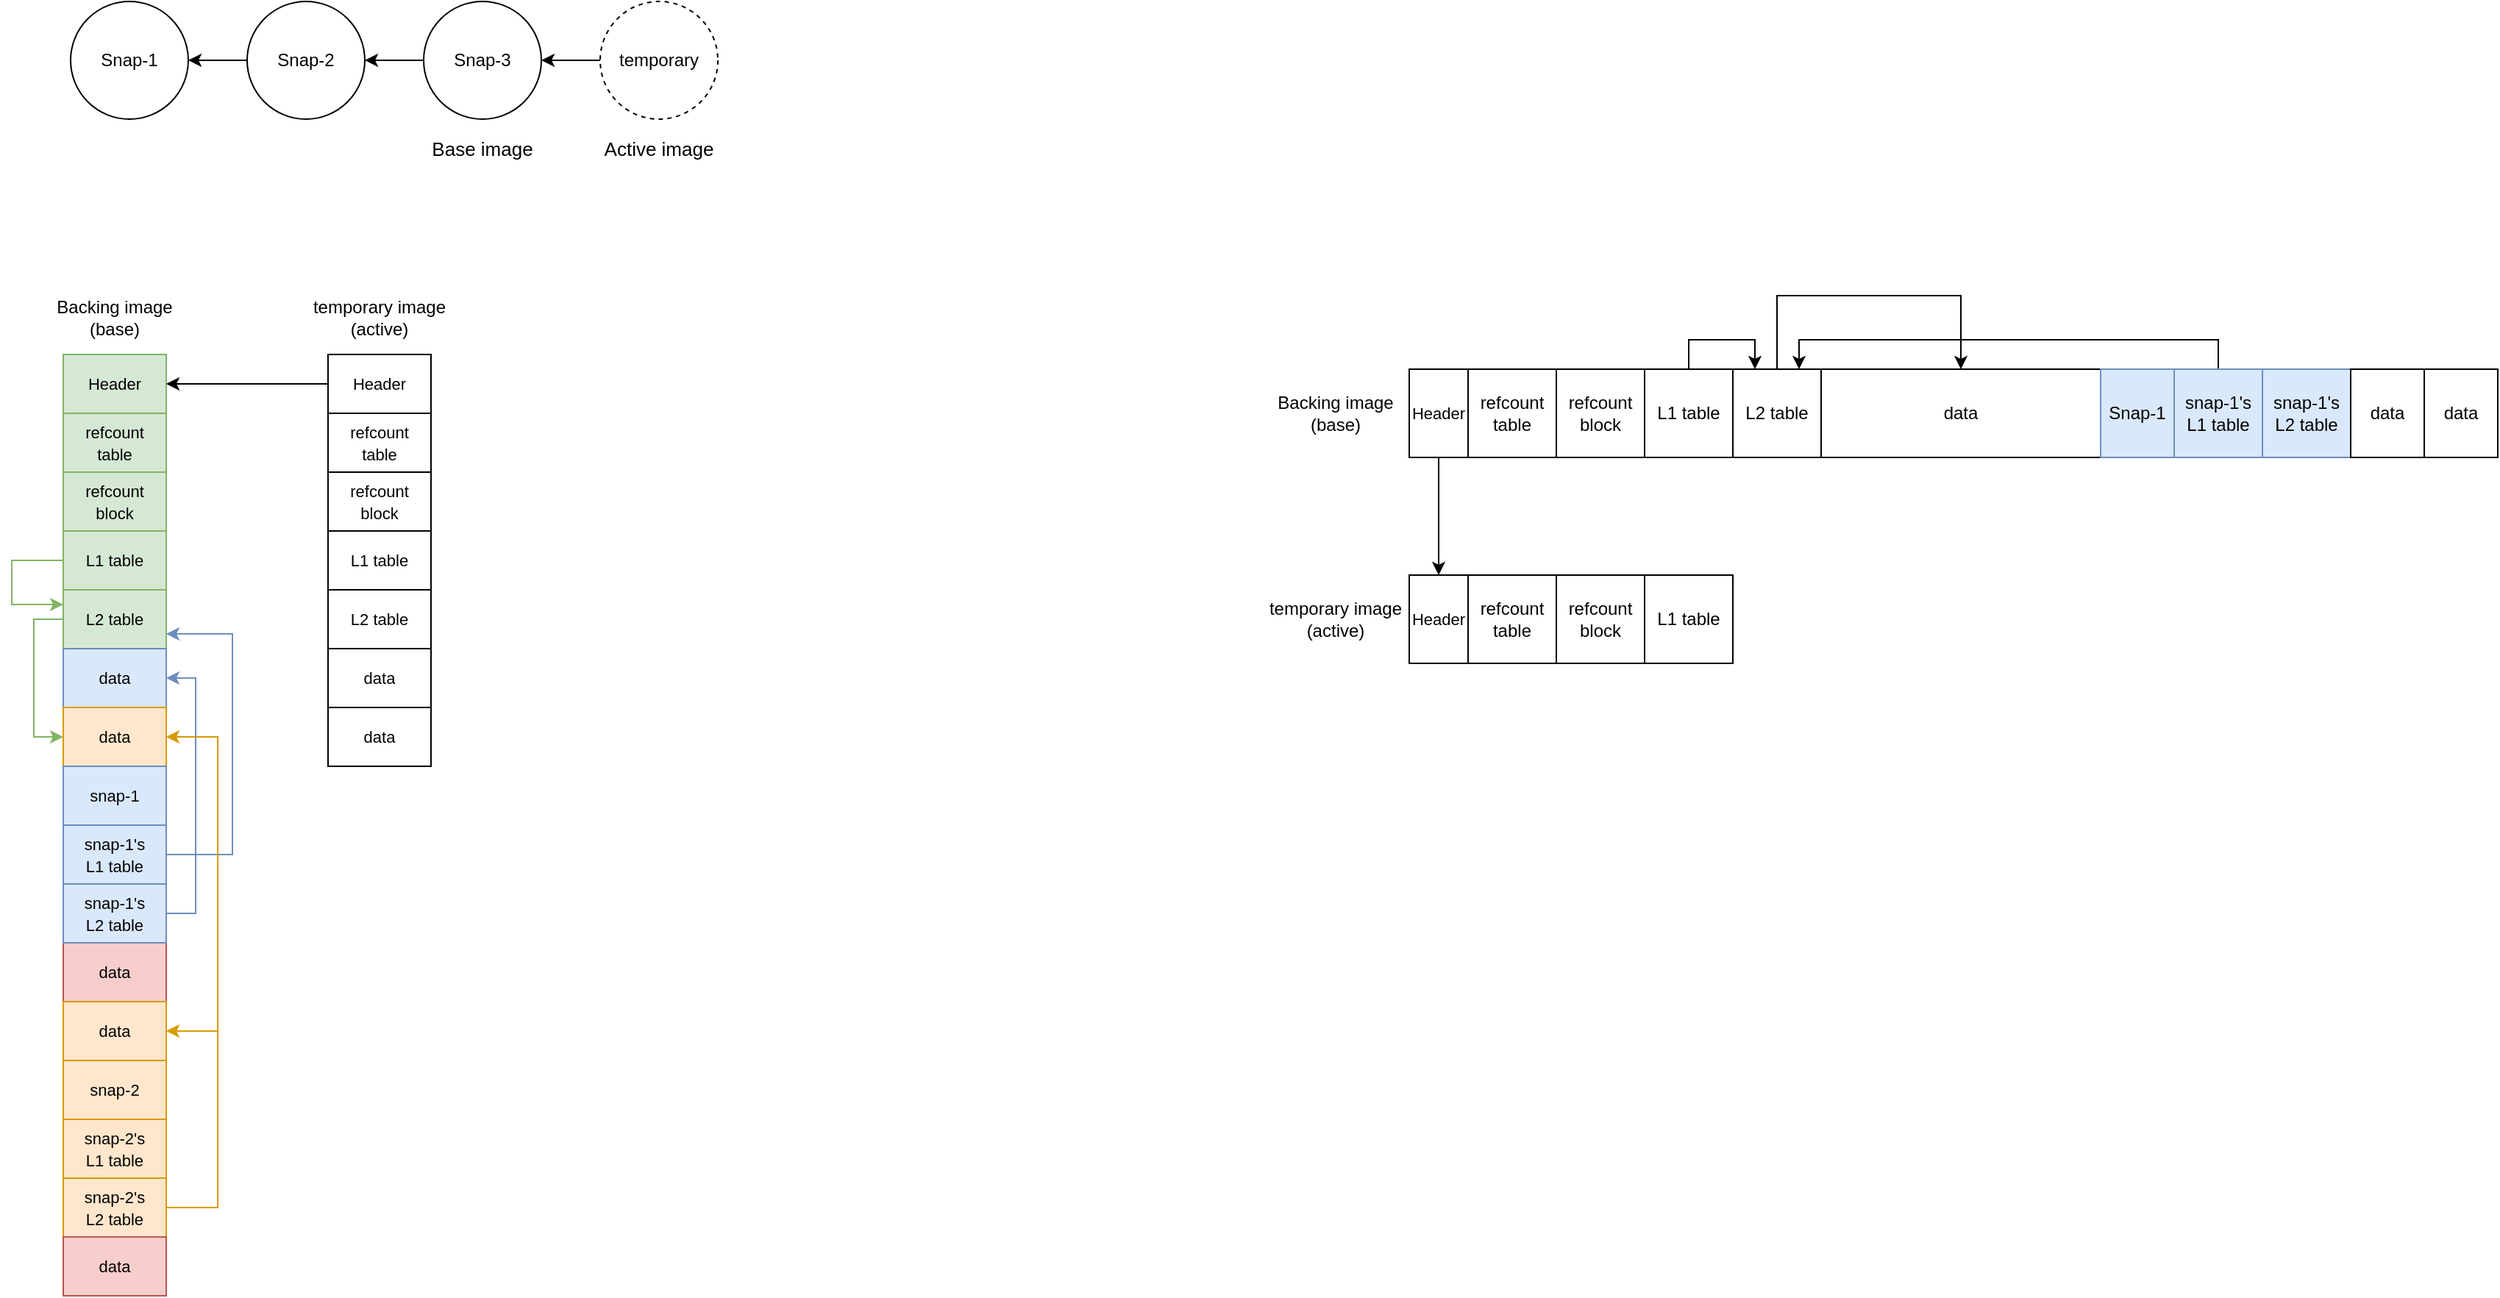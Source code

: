 <mxfile version="22.1.15" type="github">
  <diagram name="Page-1" id="ip2V91-t0S0FPxhZ_m5-">
    <mxGraphModel dx="1033" dy="1068" grid="1" gridSize="10" guides="1" tooltips="1" connect="1" arrows="1" fold="1" page="1" pageScale="1" pageWidth="850" pageHeight="1100" math="0" shadow="0">
      <root>
        <mxCell id="0" />
        <mxCell id="1" parent="0" />
        <mxCell id="wI0rlVzmMDE5mdzokUml-1" value="Snap-1" style="ellipse;whiteSpace=wrap;html=1;aspect=fixed;" parent="1" vertex="1">
          <mxGeometry x="80" y="80" width="80" height="80" as="geometry" />
        </mxCell>
        <mxCell id="wI0rlVzmMDE5mdzokUml-5" value="" style="edgeStyle=orthogonalEdgeStyle;rounded=0;orthogonalLoop=1;jettySize=auto;html=1;" parent="1" source="wI0rlVzmMDE5mdzokUml-2" target="wI0rlVzmMDE5mdzokUml-1" edge="1">
          <mxGeometry relative="1" as="geometry" />
        </mxCell>
        <mxCell id="wI0rlVzmMDE5mdzokUml-2" value="Snap-2" style="ellipse;whiteSpace=wrap;html=1;aspect=fixed;" parent="1" vertex="1">
          <mxGeometry x="200" y="80" width="80" height="80" as="geometry" />
        </mxCell>
        <mxCell id="wI0rlVzmMDE5mdzokUml-4" value="" style="edgeStyle=orthogonalEdgeStyle;rounded=0;orthogonalLoop=1;jettySize=auto;html=1;" parent="1" source="wI0rlVzmMDE5mdzokUml-3" target="wI0rlVzmMDE5mdzokUml-2" edge="1">
          <mxGeometry relative="1" as="geometry" />
        </mxCell>
        <mxCell id="wI0rlVzmMDE5mdzokUml-3" value="Snap-3" style="ellipse;whiteSpace=wrap;html=1;aspect=fixed;" parent="1" vertex="1">
          <mxGeometry x="320" y="80" width="80" height="80" as="geometry" />
        </mxCell>
        <mxCell id="wI0rlVzmMDE5mdzokUml-9" value="&lt;font style=&quot;font-size: 13px;&quot;&gt;Base image&lt;/font&gt;" style="text;html=1;strokeColor=none;fillColor=none;align=center;verticalAlign=middle;whiteSpace=wrap;rounded=0;" parent="1" vertex="1">
          <mxGeometry x="320" y="160" width="80" height="40" as="geometry" />
        </mxCell>
        <mxCell id="wI0rlVzmMDE5mdzokUml-11" value="" style="edgeStyle=orthogonalEdgeStyle;rounded=0;orthogonalLoop=1;jettySize=auto;html=1;" parent="1" source="wI0rlVzmMDE5mdzokUml-10" target="wI0rlVzmMDE5mdzokUml-3" edge="1">
          <mxGeometry relative="1" as="geometry" />
        </mxCell>
        <mxCell id="wI0rlVzmMDE5mdzokUml-10" value="temporary" style="ellipse;whiteSpace=wrap;html=1;aspect=fixed;dashed=1;" parent="1" vertex="1">
          <mxGeometry x="440" y="80" width="80" height="80" as="geometry" />
        </mxCell>
        <mxCell id="wI0rlVzmMDE5mdzokUml-12" value="&lt;font style=&quot;font-size: 13px;&quot;&gt;Active image&lt;/font&gt;" style="text;html=1;strokeColor=none;fillColor=none;align=center;verticalAlign=middle;whiteSpace=wrap;rounded=0;" parent="1" vertex="1">
          <mxGeometry x="440" y="160" width="80" height="40" as="geometry" />
        </mxCell>
        <mxCell id="wI0rlVzmMDE5mdzokUml-28" value="&lt;font style=&quot;font-size: 11px;&quot;&gt;Header&lt;/font&gt;" style="rounded=0;whiteSpace=wrap;html=1;fillColor=#d5e8d4;strokeColor=#82b366;" parent="1" vertex="1">
          <mxGeometry x="75" y="320" width="70" height="40" as="geometry" />
        </mxCell>
        <mxCell id="wI0rlVzmMDE5mdzokUml-53" value="Backing image (base)" style="text;html=1;strokeColor=none;fillColor=none;align=center;verticalAlign=middle;whiteSpace=wrap;rounded=0;" parent="1" vertex="1">
          <mxGeometry x="60" y="280" width="100" height="30" as="geometry" />
        </mxCell>
        <mxCell id="wI0rlVzmMDE5mdzokUml-68" value="temporary image&lt;br&gt;(active)" style="text;html=1;strokeColor=none;fillColor=none;align=center;verticalAlign=middle;whiteSpace=wrap;rounded=0;" parent="1" vertex="1">
          <mxGeometry x="240" y="280" width="100" height="30" as="geometry" />
        </mxCell>
        <mxCell id="wI0rlVzmMDE5mdzokUml-71" value="" style="edgeStyle=orthogonalEdgeStyle;rounded=0;orthogonalLoop=1;jettySize=auto;html=1;entryX=0.5;entryY=0;entryDx=0;entryDy=0;" parent="1" source="wI0rlVzmMDE5mdzokUml-72" target="wI0rlVzmMDE5mdzokUml-87" edge="1">
          <mxGeometry relative="1" as="geometry" />
        </mxCell>
        <mxCell id="wI0rlVzmMDE5mdzokUml-72" value="&lt;font style=&quot;font-size: 11px;&quot;&gt;Header&lt;/font&gt;" style="rounded=0;whiteSpace=wrap;html=1;" parent="1" vertex="1">
          <mxGeometry x="990" y="330" width="40" height="60" as="geometry" />
        </mxCell>
        <mxCell id="wI0rlVzmMDE5mdzokUml-73" value="refcount&lt;br&gt;table" style="rounded=0;whiteSpace=wrap;html=1;" parent="1" vertex="1">
          <mxGeometry x="1030" y="330" width="60" height="60" as="geometry" />
        </mxCell>
        <mxCell id="wI0rlVzmMDE5mdzokUml-74" value="refcount&lt;br&gt;block" style="rounded=0;whiteSpace=wrap;html=1;" parent="1" vertex="1">
          <mxGeometry x="1090" y="330" width="60" height="60" as="geometry" />
        </mxCell>
        <mxCell id="wI0rlVzmMDE5mdzokUml-75" style="edgeStyle=orthogonalEdgeStyle;rounded=0;orthogonalLoop=1;jettySize=auto;html=1;exitX=0.5;exitY=0;exitDx=0;exitDy=0;entryX=0.25;entryY=0;entryDx=0;entryDy=0;" parent="1" source="wI0rlVzmMDE5mdzokUml-76" target="wI0rlVzmMDE5mdzokUml-78" edge="1">
          <mxGeometry relative="1" as="geometry">
            <mxPoint x="1220" y="290" as="targetPoint" />
          </mxGeometry>
        </mxCell>
        <mxCell id="wI0rlVzmMDE5mdzokUml-76" value="L1 table" style="rounded=0;whiteSpace=wrap;html=1;" parent="1" vertex="1">
          <mxGeometry x="1150" y="330" width="60" height="60" as="geometry" />
        </mxCell>
        <mxCell id="wI0rlVzmMDE5mdzokUml-77" style="edgeStyle=orthogonalEdgeStyle;rounded=0;orthogonalLoop=1;jettySize=auto;html=1;entryX=0.5;entryY=0;entryDx=0;entryDy=0;" parent="1" source="wI0rlVzmMDE5mdzokUml-78" target="wI0rlVzmMDE5mdzokUml-79" edge="1">
          <mxGeometry relative="1" as="geometry">
            <Array as="points">
              <mxPoint x="1240" y="280" />
              <mxPoint x="1365" y="280" />
            </Array>
          </mxGeometry>
        </mxCell>
        <mxCell id="wI0rlVzmMDE5mdzokUml-78" value="L2 table" style="rounded=0;whiteSpace=wrap;html=1;" parent="1" vertex="1">
          <mxGeometry x="1210" y="330" width="60" height="60" as="geometry" />
        </mxCell>
        <mxCell id="wI0rlVzmMDE5mdzokUml-79" value="data" style="rounded=0;whiteSpace=wrap;html=1;" parent="1" vertex="1">
          <mxGeometry x="1270" y="330" width="190" height="60" as="geometry" />
        </mxCell>
        <mxCell id="wI0rlVzmMDE5mdzokUml-80" style="edgeStyle=orthogonalEdgeStyle;rounded=0;orthogonalLoop=1;jettySize=auto;html=1;exitX=0.5;exitY=0;exitDx=0;exitDy=0;entryX=0.75;entryY=0;entryDx=0;entryDy=0;" parent="1" source="wI0rlVzmMDE5mdzokUml-81" target="wI0rlVzmMDE5mdzokUml-78" edge="1">
          <mxGeometry relative="1" as="geometry" />
        </mxCell>
        <mxCell id="wI0rlVzmMDE5mdzokUml-81" value="snap-1&#39;s&lt;br&gt;L1 table" style="rounded=0;whiteSpace=wrap;html=1;fillColor=#dae8fc;strokeColor=#6c8ebf;" parent="1" vertex="1">
          <mxGeometry x="1510" y="330" width="60" height="60" as="geometry" />
        </mxCell>
        <mxCell id="wI0rlVzmMDE5mdzokUml-82" value="Snap-1" style="rounded=0;whiteSpace=wrap;html=1;fillColor=#dae8fc;strokeColor=#6c8ebf;" parent="1" vertex="1">
          <mxGeometry x="1460" y="330" width="50" height="60" as="geometry" />
        </mxCell>
        <mxCell id="wI0rlVzmMDE5mdzokUml-83" value="snap-1&#39;s&lt;br&gt;L2 table" style="rounded=0;whiteSpace=wrap;html=1;fillColor=#dae8fc;strokeColor=#6c8ebf;" parent="1" vertex="1">
          <mxGeometry x="1570" y="330" width="60" height="60" as="geometry" />
        </mxCell>
        <mxCell id="wI0rlVzmMDE5mdzokUml-84" value="data" style="rounded=0;whiteSpace=wrap;html=1;" parent="1" vertex="1">
          <mxGeometry x="1630" y="330" width="50" height="60" as="geometry" />
        </mxCell>
        <mxCell id="wI0rlVzmMDE5mdzokUml-85" value="data" style="rounded=0;whiteSpace=wrap;html=1;" parent="1" vertex="1">
          <mxGeometry x="1680" y="330" width="50" height="60" as="geometry" />
        </mxCell>
        <mxCell id="wI0rlVzmMDE5mdzokUml-86" value="Backing image (base)" style="text;html=1;strokeColor=none;fillColor=none;align=center;verticalAlign=middle;whiteSpace=wrap;rounded=0;" parent="1" vertex="1">
          <mxGeometry x="890" y="345" width="100" height="30" as="geometry" />
        </mxCell>
        <mxCell id="wI0rlVzmMDE5mdzokUml-87" value="&lt;font style=&quot;font-size: 11px;&quot;&gt;Header&lt;/font&gt;" style="rounded=0;whiteSpace=wrap;html=1;" parent="1" vertex="1">
          <mxGeometry x="990" y="470" width="40" height="60" as="geometry" />
        </mxCell>
        <mxCell id="wI0rlVzmMDE5mdzokUml-88" value="refcount&lt;br&gt;table" style="rounded=0;whiteSpace=wrap;html=1;" parent="1" vertex="1">
          <mxGeometry x="1030" y="470" width="60" height="60" as="geometry" />
        </mxCell>
        <mxCell id="wI0rlVzmMDE5mdzokUml-89" value="refcount&lt;br&gt;block" style="rounded=0;whiteSpace=wrap;html=1;" parent="1" vertex="1">
          <mxGeometry x="1090" y="470" width="60" height="60" as="geometry" />
        </mxCell>
        <mxCell id="wI0rlVzmMDE5mdzokUml-90" value="L1 table" style="rounded=0;whiteSpace=wrap;html=1;" parent="1" vertex="1">
          <mxGeometry x="1150" y="470" width="60" height="60" as="geometry" />
        </mxCell>
        <mxCell id="wI0rlVzmMDE5mdzokUml-91" value="temporary image&lt;br&gt;(active)" style="text;html=1;strokeColor=none;fillColor=none;align=center;verticalAlign=middle;whiteSpace=wrap;rounded=0;" parent="1" vertex="1">
          <mxGeometry x="890" y="485" width="100" height="30" as="geometry" />
        </mxCell>
        <mxCell id="AbsNggpFnghS9GSkckr7-1" value="&lt;font style=&quot;font-size: 11px;&quot;&gt;refcount&lt;br&gt;table&lt;br&gt;&lt;/font&gt;" style="rounded=0;whiteSpace=wrap;html=1;fillColor=#d5e8d4;strokeColor=#82b366;" vertex="1" parent="1">
          <mxGeometry x="75" y="360" width="70" height="40" as="geometry" />
        </mxCell>
        <mxCell id="AbsNggpFnghS9GSkckr7-2" value="&lt;font style=&quot;font-size: 11px;&quot;&gt;refcount&lt;br&gt;block&lt;br&gt;&lt;/font&gt;" style="rounded=0;whiteSpace=wrap;html=1;fillColor=#d5e8d4;strokeColor=#82b366;" vertex="1" parent="1">
          <mxGeometry x="75" y="400" width="70" height="40" as="geometry" />
        </mxCell>
        <mxCell id="AbsNggpFnghS9GSkckr7-30" style="edgeStyle=orthogonalEdgeStyle;rounded=0;orthogonalLoop=1;jettySize=auto;html=1;exitX=0;exitY=0.5;exitDx=0;exitDy=0;entryX=0;entryY=0.25;entryDx=0;entryDy=0;fillColor=#d5e8d4;strokeColor=#82b366;" edge="1" parent="1" source="AbsNggpFnghS9GSkckr7-3" target="AbsNggpFnghS9GSkckr7-4">
          <mxGeometry relative="1" as="geometry">
            <mxPoint x="75.333" y="500" as="targetPoint" />
            <Array as="points">
              <mxPoint x="40" y="460" />
              <mxPoint x="40" y="490" />
            </Array>
          </mxGeometry>
        </mxCell>
        <mxCell id="AbsNggpFnghS9GSkckr7-3" value="&lt;font style=&quot;font-size: 11px;&quot;&gt;L1 table&lt;/font&gt;" style="rounded=0;whiteSpace=wrap;html=1;fillColor=#d5e8d4;strokeColor=#82b366;" vertex="1" parent="1">
          <mxGeometry x="75" y="440" width="70" height="40" as="geometry" />
        </mxCell>
        <mxCell id="AbsNggpFnghS9GSkckr7-28" style="edgeStyle=orthogonalEdgeStyle;rounded=0;orthogonalLoop=1;jettySize=auto;html=1;entryX=0;entryY=0.5;entryDx=0;entryDy=0;exitX=0;exitY=0.25;exitDx=0;exitDy=0;fillColor=#d5e8d4;strokeColor=#82b366;" edge="1" parent="1" source="AbsNggpFnghS9GSkckr7-4" target="AbsNggpFnghS9GSkckr7-6">
          <mxGeometry relative="1" as="geometry">
            <Array as="points">
              <mxPoint x="75" y="500" />
              <mxPoint x="55" y="500" />
              <mxPoint x="55" y="580" />
            </Array>
          </mxGeometry>
        </mxCell>
        <mxCell id="AbsNggpFnghS9GSkckr7-4" value="&lt;font style=&quot;font-size: 11px;&quot;&gt;L2 table&lt;/font&gt;" style="rounded=0;whiteSpace=wrap;html=1;fillColor=#d5e8d4;strokeColor=#82b366;" vertex="1" parent="1">
          <mxGeometry x="75" y="480" width="70" height="40" as="geometry" />
        </mxCell>
        <mxCell id="AbsNggpFnghS9GSkckr7-5" value="&lt;font style=&quot;font-size: 11px;&quot;&gt;data&lt;/font&gt;" style="rounded=0;whiteSpace=wrap;html=1;fillColor=#dae8fc;strokeColor=#6c8ebf;" vertex="1" parent="1">
          <mxGeometry x="75" y="520" width="70" height="40" as="geometry" />
        </mxCell>
        <mxCell id="AbsNggpFnghS9GSkckr7-6" value="&lt;font style=&quot;font-size: 11px;&quot;&gt;data&lt;/font&gt;" style="rounded=0;whiteSpace=wrap;html=1;fillColor=#ffe6cc;strokeColor=#d79b00;" vertex="1" parent="1">
          <mxGeometry x="75" y="560" width="70" height="40" as="geometry" />
        </mxCell>
        <mxCell id="AbsNggpFnghS9GSkckr7-7" value="&lt;font style=&quot;font-size: 11px;&quot;&gt;data&lt;/font&gt;" style="rounded=0;whiteSpace=wrap;html=1;fillColor=#f8cecc;strokeColor=#b85450;" vertex="1" parent="1">
          <mxGeometry x="75" y="720" width="70" height="40" as="geometry" />
        </mxCell>
        <mxCell id="AbsNggpFnghS9GSkckr7-8" value="&lt;font style=&quot;font-size: 11px;&quot;&gt;snap-1&lt;/font&gt;" style="rounded=0;whiteSpace=wrap;html=1;fillColor=#dae8fc;strokeColor=#6c8ebf;" vertex="1" parent="1">
          <mxGeometry x="75" y="600" width="70" height="40" as="geometry" />
        </mxCell>
        <mxCell id="AbsNggpFnghS9GSkckr7-29" style="edgeStyle=orthogonalEdgeStyle;rounded=0;orthogonalLoop=1;jettySize=auto;html=1;entryX=1;entryY=0.75;entryDx=0;entryDy=0;fillColor=#dae8fc;strokeColor=#6c8ebf;" edge="1" parent="1" source="AbsNggpFnghS9GSkckr7-9" target="AbsNggpFnghS9GSkckr7-4">
          <mxGeometry relative="1" as="geometry">
            <Array as="points">
              <mxPoint x="190" y="660" />
              <mxPoint x="190" y="510" />
            </Array>
          </mxGeometry>
        </mxCell>
        <mxCell id="AbsNggpFnghS9GSkckr7-9" value="&lt;font style=&quot;font-size: 11px;&quot;&gt;snap-1&#39;s&lt;br&gt;L1 table&lt;br&gt;&lt;/font&gt;" style="rounded=0;whiteSpace=wrap;html=1;fillColor=#dae8fc;strokeColor=#6c8ebf;" vertex="1" parent="1">
          <mxGeometry x="75" y="640" width="70" height="40" as="geometry" />
        </mxCell>
        <mxCell id="AbsNggpFnghS9GSkckr7-24" style="edgeStyle=orthogonalEdgeStyle;rounded=0;orthogonalLoop=1;jettySize=auto;html=1;entryX=1;entryY=0.5;entryDx=0;entryDy=0;fillColor=#dae8fc;strokeColor=#6c8ebf;" edge="1" parent="1" source="AbsNggpFnghS9GSkckr7-10" target="AbsNggpFnghS9GSkckr7-5">
          <mxGeometry relative="1" as="geometry">
            <Array as="points">
              <mxPoint x="165" y="700" />
              <mxPoint x="165" y="540" />
            </Array>
          </mxGeometry>
        </mxCell>
        <mxCell id="AbsNggpFnghS9GSkckr7-10" value="&lt;font style=&quot;font-size: 11px;&quot;&gt;snap-1&#39;s&lt;br&gt;L2 table&lt;br&gt;&lt;/font&gt;" style="rounded=0;whiteSpace=wrap;html=1;fillColor=#dae8fc;strokeColor=#6c8ebf;" vertex="1" parent="1">
          <mxGeometry x="75" y="680" width="70" height="40" as="geometry" />
        </mxCell>
        <mxCell id="AbsNggpFnghS9GSkckr7-11" value="&lt;font style=&quot;font-size: 11px;&quot;&gt;data&lt;/font&gt;" style="rounded=0;whiteSpace=wrap;html=1;fillColor=#ffe6cc;strokeColor=#d79b00;" vertex="1" parent="1">
          <mxGeometry x="75" y="760" width="70" height="40" as="geometry" />
        </mxCell>
        <mxCell id="AbsNggpFnghS9GSkckr7-12" value="&lt;font style=&quot;font-size: 11px;&quot;&gt;snap-2&lt;/font&gt;" style="rounded=0;whiteSpace=wrap;html=1;fillColor=#ffe6cc;strokeColor=#d79b00;" vertex="1" parent="1">
          <mxGeometry x="75" y="800" width="70" height="40" as="geometry" />
        </mxCell>
        <mxCell id="AbsNggpFnghS9GSkckr7-13" value="&lt;font style=&quot;font-size: 11px;&quot;&gt;snap-2&#39;s&lt;br&gt;L1 table&lt;br&gt;&lt;/font&gt;" style="rounded=0;whiteSpace=wrap;html=1;fillColor=#ffe6cc;strokeColor=#d79b00;" vertex="1" parent="1">
          <mxGeometry x="75" y="840" width="70" height="40" as="geometry" />
        </mxCell>
        <mxCell id="AbsNggpFnghS9GSkckr7-25" style="edgeStyle=orthogonalEdgeStyle;rounded=0;orthogonalLoop=1;jettySize=auto;html=1;exitX=0;exitY=0.5;exitDx=0;exitDy=0;entryX=1;entryY=0.5;entryDx=0;entryDy=0;fillColor=#ffe6cc;strokeColor=#d79b00;" edge="1" parent="1" source="AbsNggpFnghS9GSkckr7-14" target="AbsNggpFnghS9GSkckr7-6">
          <mxGeometry relative="1" as="geometry">
            <Array as="points">
              <mxPoint x="180" y="900" />
              <mxPoint x="180" y="580" />
            </Array>
          </mxGeometry>
        </mxCell>
        <mxCell id="AbsNggpFnghS9GSkckr7-26" style="edgeStyle=orthogonalEdgeStyle;rounded=0;orthogonalLoop=1;jettySize=auto;html=1;exitX=0;exitY=0.5;exitDx=0;exitDy=0;entryX=1;entryY=0.5;entryDx=0;entryDy=0;fillColor=#ffe6cc;strokeColor=#d79b00;" edge="1" parent="1" source="AbsNggpFnghS9GSkckr7-14" target="AbsNggpFnghS9GSkckr7-11">
          <mxGeometry relative="1" as="geometry">
            <Array as="points">
              <mxPoint x="180" y="900" />
              <mxPoint x="180" y="780" />
            </Array>
          </mxGeometry>
        </mxCell>
        <mxCell id="AbsNggpFnghS9GSkckr7-14" value="&lt;font style=&quot;font-size: 11px;&quot;&gt;snap-2&#39;s&lt;br&gt;L2 table&lt;br&gt;&lt;/font&gt;" style="rounded=0;whiteSpace=wrap;html=1;fillColor=#ffe6cc;strokeColor=#d79b00;" vertex="1" parent="1">
          <mxGeometry x="75" y="880" width="70" height="40" as="geometry" />
        </mxCell>
        <mxCell id="AbsNggpFnghS9GSkckr7-15" value="&lt;font style=&quot;font-size: 11px;&quot;&gt;data&lt;/font&gt;" style="rounded=0;whiteSpace=wrap;html=1;fillColor=#f8cecc;strokeColor=#b85450;" vertex="1" parent="1">
          <mxGeometry x="75" y="920" width="70" height="40" as="geometry" />
        </mxCell>
        <mxCell id="AbsNggpFnghS9GSkckr7-23" style="edgeStyle=orthogonalEdgeStyle;rounded=0;orthogonalLoop=1;jettySize=auto;html=1;exitX=0;exitY=0.5;exitDx=0;exitDy=0;entryX=1;entryY=0.5;entryDx=0;entryDy=0;" edge="1" parent="1" source="AbsNggpFnghS9GSkckr7-16" target="wI0rlVzmMDE5mdzokUml-28">
          <mxGeometry relative="1" as="geometry" />
        </mxCell>
        <mxCell id="AbsNggpFnghS9GSkckr7-16" value="&lt;font style=&quot;font-size: 11px;&quot;&gt;Header&lt;/font&gt;" style="rounded=0;whiteSpace=wrap;html=1;" vertex="1" parent="1">
          <mxGeometry x="255" y="320" width="70" height="40" as="geometry" />
        </mxCell>
        <mxCell id="AbsNggpFnghS9GSkckr7-17" value="&lt;font style=&quot;font-size: 11px;&quot;&gt;refcount&lt;br&gt;table&lt;br&gt;&lt;/font&gt;" style="rounded=0;whiteSpace=wrap;html=1;" vertex="1" parent="1">
          <mxGeometry x="255" y="360" width="70" height="40" as="geometry" />
        </mxCell>
        <mxCell id="AbsNggpFnghS9GSkckr7-18" value="&lt;font style=&quot;font-size: 11px;&quot;&gt;refcount&lt;br&gt;block&lt;br&gt;&lt;/font&gt;" style="rounded=0;whiteSpace=wrap;html=1;" vertex="1" parent="1">
          <mxGeometry x="255" y="400" width="70" height="40" as="geometry" />
        </mxCell>
        <mxCell id="AbsNggpFnghS9GSkckr7-19" value="&lt;font style=&quot;font-size: 11px;&quot;&gt;L1 table&lt;/font&gt;" style="rounded=0;whiteSpace=wrap;html=1;" vertex="1" parent="1">
          <mxGeometry x="255" y="440" width="70" height="40" as="geometry" />
        </mxCell>
        <mxCell id="AbsNggpFnghS9GSkckr7-20" value="&lt;font style=&quot;font-size: 11px;&quot;&gt;L2 table&lt;/font&gt;" style="rounded=0;whiteSpace=wrap;html=1;" vertex="1" parent="1">
          <mxGeometry x="255" y="480" width="70" height="40" as="geometry" />
        </mxCell>
        <mxCell id="AbsNggpFnghS9GSkckr7-21" value="&lt;font style=&quot;font-size: 11px;&quot;&gt;data&lt;/font&gt;" style="rounded=0;whiteSpace=wrap;html=1;" vertex="1" parent="1">
          <mxGeometry x="255" y="520" width="70" height="40" as="geometry" />
        </mxCell>
        <mxCell id="AbsNggpFnghS9GSkckr7-22" value="&lt;font style=&quot;font-size: 11px;&quot;&gt;data&lt;/font&gt;" style="rounded=0;whiteSpace=wrap;html=1;" vertex="1" parent="1">
          <mxGeometry x="255" y="560" width="70" height="40" as="geometry" />
        </mxCell>
      </root>
    </mxGraphModel>
  </diagram>
</mxfile>
